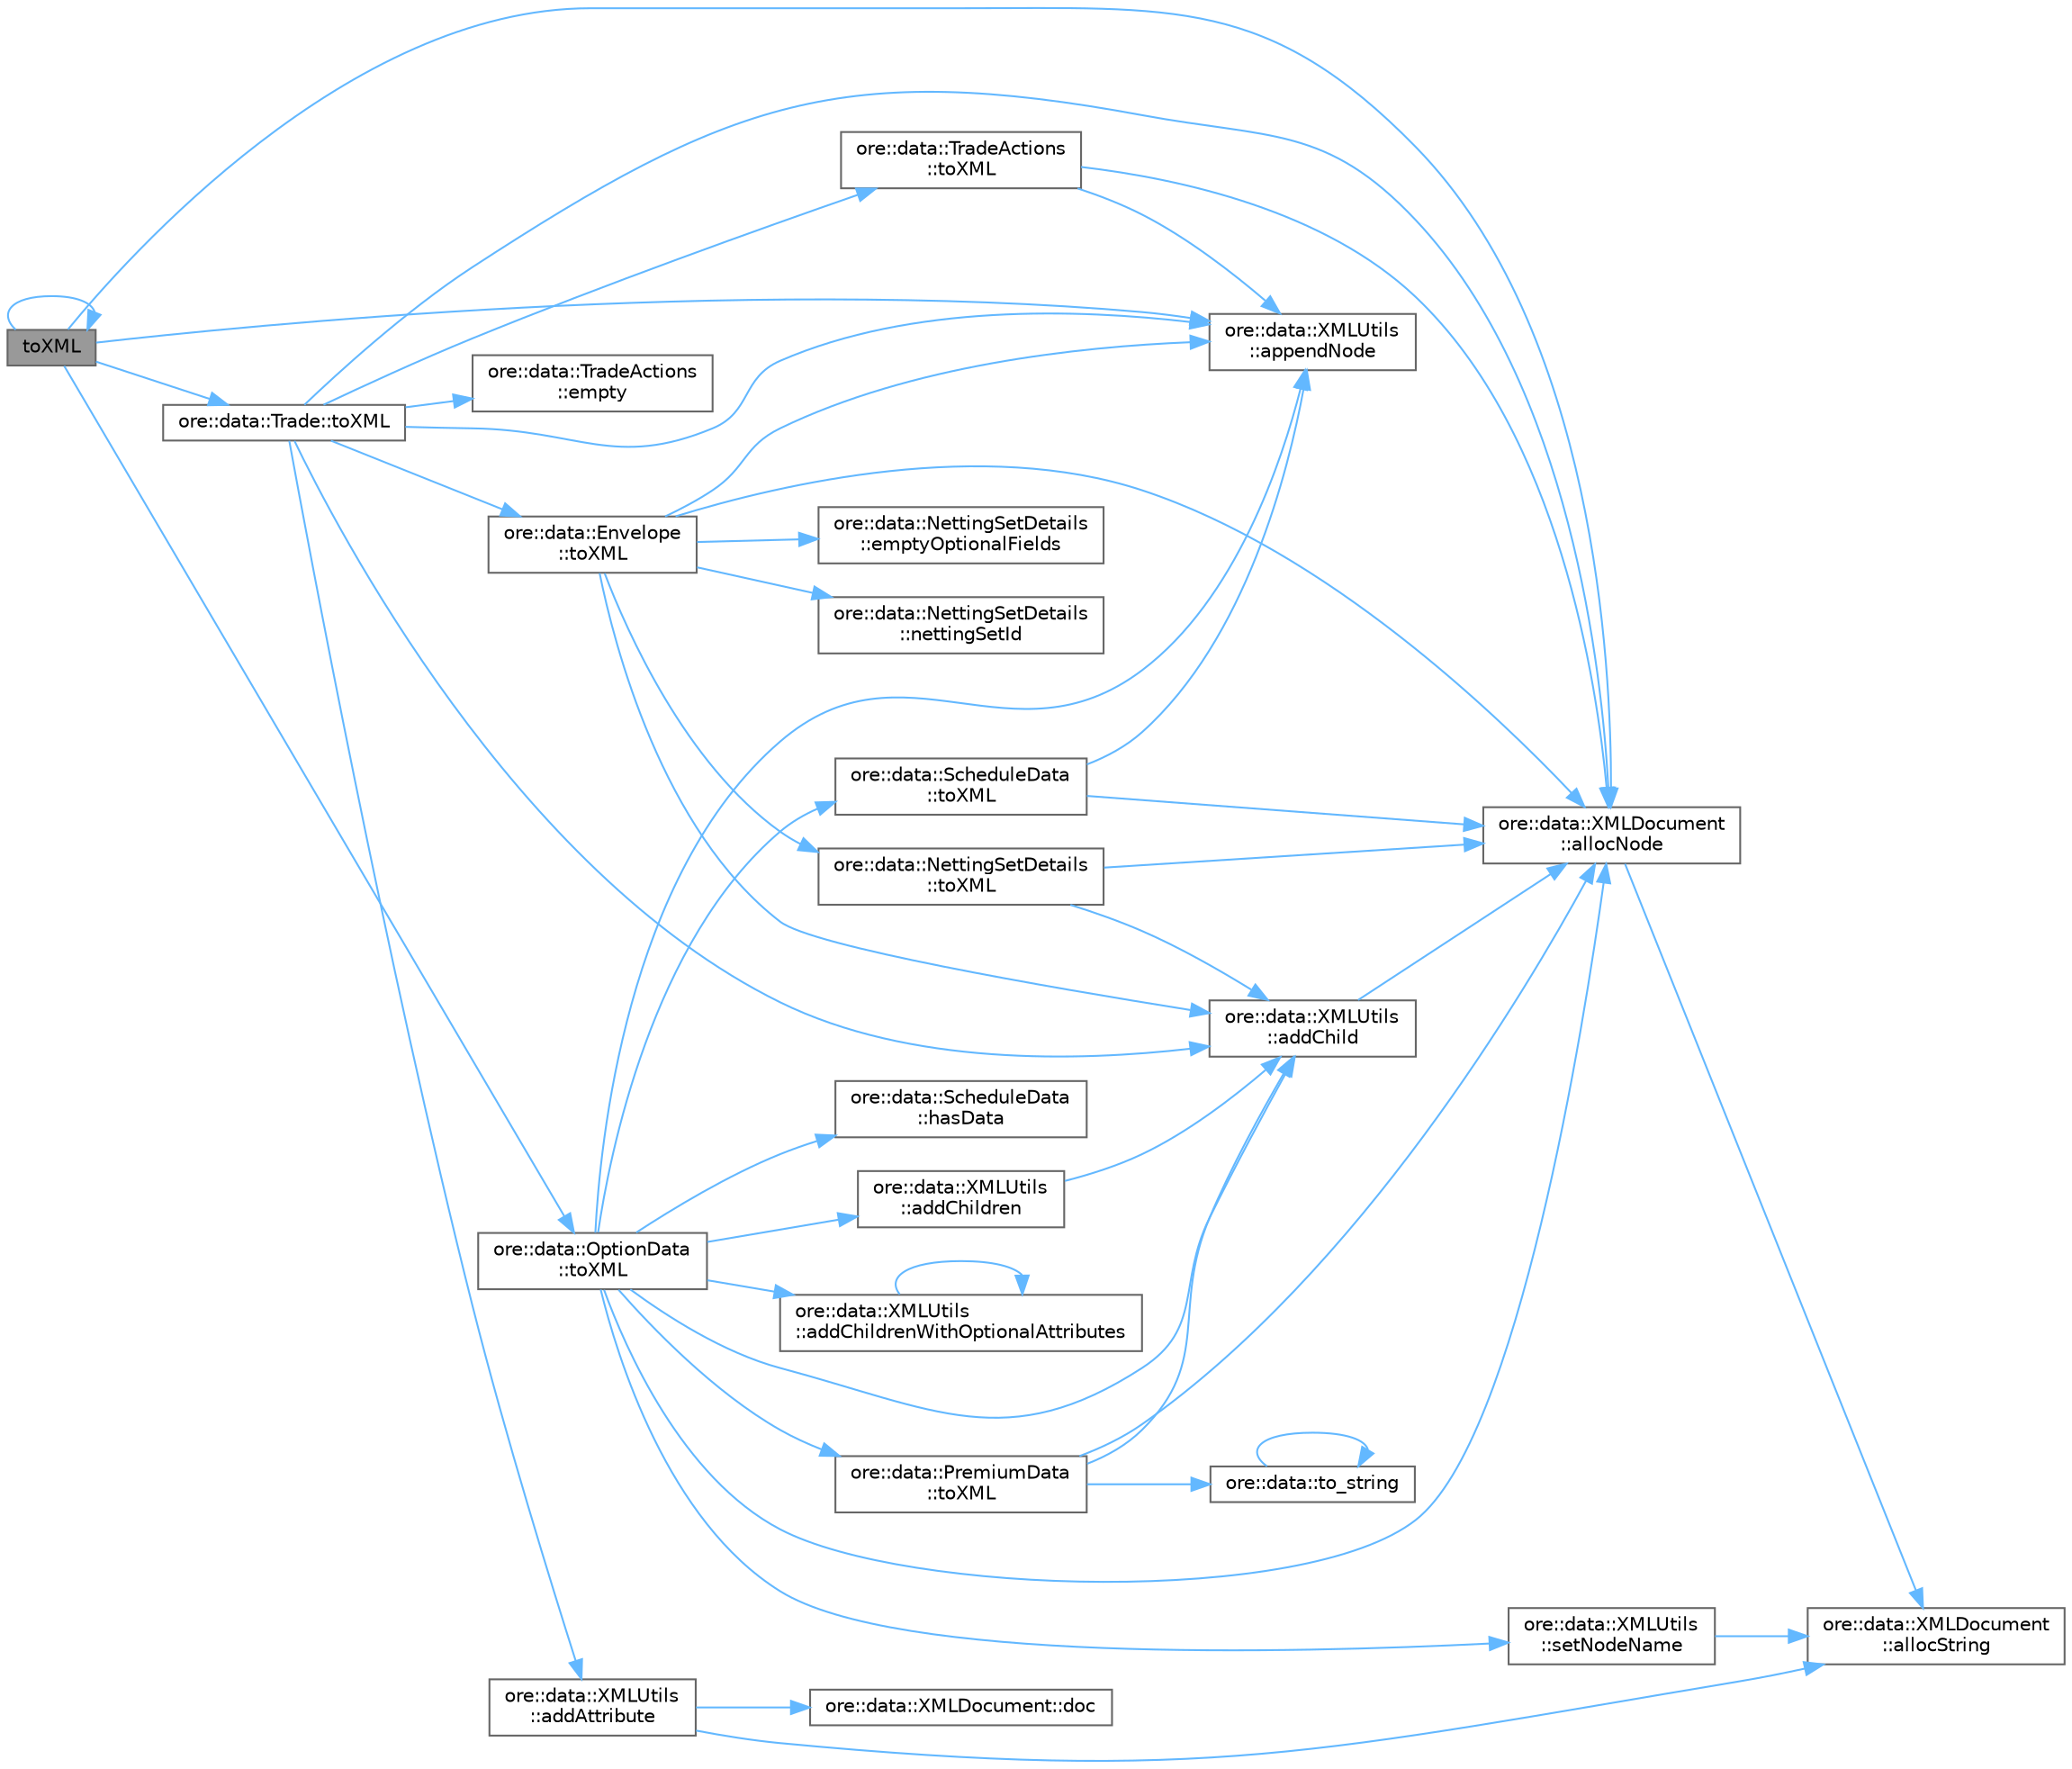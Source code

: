 digraph "toXML"
{
 // INTERACTIVE_SVG=YES
 // LATEX_PDF_SIZE
  bgcolor="transparent";
  edge [fontname=Helvetica,fontsize=10,labelfontname=Helvetica,labelfontsize=10];
  node [fontname=Helvetica,fontsize=10,shape=box,height=0.2,width=0.4];
  rankdir="LR";
  Node1 [label="toXML",height=0.2,width=0.4,color="gray40", fillcolor="grey60", style="filled", fontcolor="black",tooltip=" "];
  Node1 -> Node2 [color="steelblue1",style="solid"];
  Node2 [label="ore::data::XMLDocument\l::allocNode",height=0.2,width=0.4,color="grey40", fillcolor="white", style="filled",URL="$classore_1_1data_1_1_x_m_l_document.html#a8717c517803f0df2e693e3cadefeafd7",tooltip="util functions that wrap rapidxml"];
  Node2 -> Node3 [color="steelblue1",style="solid"];
  Node3 [label="ore::data::XMLDocument\l::allocString",height=0.2,width=0.4,color="grey40", fillcolor="white", style="filled",URL="$classore_1_1data_1_1_x_m_l_document.html#ae3474059e483990f3afea260096e5c90",tooltip=" "];
  Node1 -> Node4 [color="steelblue1",style="solid"];
  Node4 [label="ore::data::XMLUtils\l::appendNode",height=0.2,width=0.4,color="grey40", fillcolor="white", style="filled",URL="$classore_1_1data_1_1_x_m_l_utils.html#ae646b9cdf949a88f35c36c18bf90b370",tooltip=" "];
  Node1 -> Node1 [color="steelblue1",style="solid"];
  Node1 -> Node5 [color="steelblue1",style="solid"];
  Node5 [label="ore::data::OptionData\l::toXML",height=0.2,width=0.4,color="grey40", fillcolor="white", style="filled",URL="$classore_1_1data_1_1_option_data.html#a7efefb9270d6c4933e4c96de0771f17a",tooltip=" "];
  Node5 -> Node6 [color="steelblue1",style="solid"];
  Node6 [label="ore::data::XMLUtils\l::addChild",height=0.2,width=0.4,color="grey40", fillcolor="white", style="filled",URL="$classore_1_1data_1_1_x_m_l_utils.html#aced1fd4bd35df3642d8022301744b138",tooltip=" "];
  Node6 -> Node2 [color="steelblue1",style="solid"];
  Node5 -> Node7 [color="steelblue1",style="solid"];
  Node7 [label="ore::data::XMLUtils\l::addChildren",height=0.2,width=0.4,color="grey40", fillcolor="white", style="filled",URL="$classore_1_1data_1_1_x_m_l_utils.html#a29cd524fd4d9381e10c71939131fa4d4",tooltip=" "];
  Node7 -> Node6 [color="steelblue1",style="solid"];
  Node5 -> Node8 [color="steelblue1",style="solid"];
  Node8 [label="ore::data::XMLUtils\l::addChildrenWithOptionalAttributes",height=0.2,width=0.4,color="grey40", fillcolor="white", style="filled",URL="$classore_1_1data_1_1_x_m_l_utils.html#a60e5b2e453d4610d7ce2ff455d564404",tooltip=" "];
  Node8 -> Node8 [color="steelblue1",style="solid"];
  Node5 -> Node2 [color="steelblue1",style="solid"];
  Node5 -> Node4 [color="steelblue1",style="solid"];
  Node5 -> Node9 [color="steelblue1",style="solid"];
  Node9 [label="ore::data::ScheduleData\l::hasData",height=0.2,width=0.4,color="grey40", fillcolor="white", style="filled",URL="$classore_1_1data_1_1_schedule_data.html#a314b19ebe3b2ce78e9df49fee95c21dd",tooltip="Check if has any dates/rules/derived schedules."];
  Node5 -> Node10 [color="steelblue1",style="solid"];
  Node10 [label="ore::data::XMLUtils\l::setNodeName",height=0.2,width=0.4,color="grey40", fillcolor="white", style="filled",URL="$classore_1_1data_1_1_x_m_l_utils.html#ac1ace6a9e07990c65081057f2ecdf164",tooltip=" "];
  Node10 -> Node3 [color="steelblue1",style="solid"];
  Node5 -> Node11 [color="steelblue1",style="solid"];
  Node11 [label="ore::data::PremiumData\l::toXML",height=0.2,width=0.4,color="grey40", fillcolor="white", style="filled",URL="$classore_1_1data_1_1_premium_data.html#a7efefb9270d6c4933e4c96de0771f17a",tooltip=" "];
  Node11 -> Node6 [color="steelblue1",style="solid"];
  Node11 -> Node2 [color="steelblue1",style="solid"];
  Node11 -> Node12 [color="steelblue1",style="solid"];
  Node12 [label="ore::data::to_string",height=0.2,width=0.4,color="grey40", fillcolor="white", style="filled",URL="$namespaceore_1_1data.html#a86651dfeb5c18ee891f7a4734d8cf455",tooltip=" "];
  Node12 -> Node12 [color="steelblue1",style="solid"];
  Node5 -> Node13 [color="steelblue1",style="solid"];
  Node13 [label="ore::data::ScheduleData\l::toXML",height=0.2,width=0.4,color="grey40", fillcolor="white", style="filled",URL="$classore_1_1data_1_1_schedule_data.html#a7efefb9270d6c4933e4c96de0771f17a",tooltip=" "];
  Node13 -> Node2 [color="steelblue1",style="solid"];
  Node13 -> Node4 [color="steelblue1",style="solid"];
  Node1 -> Node14 [color="steelblue1",style="solid"];
  Node14 [label="ore::data::Trade::toXML",height=0.2,width=0.4,color="grey40", fillcolor="white", style="filled",URL="$classore_1_1data_1_1_trade.html#a7efefb9270d6c4933e4c96de0771f17a",tooltip=" "];
  Node14 -> Node15 [color="steelblue1",style="solid"];
  Node15 [label="ore::data::XMLUtils\l::addAttribute",height=0.2,width=0.4,color="grey40", fillcolor="white", style="filled",URL="$classore_1_1data_1_1_x_m_l_utils.html#a226c81c31def2ba2c853ca803d1fafc5",tooltip=" "];
  Node15 -> Node3 [color="steelblue1",style="solid"];
  Node15 -> Node16 [color="steelblue1",style="solid"];
  Node16 [label="ore::data::XMLDocument::doc",height=0.2,width=0.4,color="grey40", fillcolor="white", style="filled",URL="$classore_1_1data_1_1_x_m_l_document.html#a46d969cdb00bff64f3f4c0d2975a08d3",tooltip=" "];
  Node14 -> Node6 [color="steelblue1",style="solid"];
  Node14 -> Node2 [color="steelblue1",style="solid"];
  Node14 -> Node4 [color="steelblue1",style="solid"];
  Node14 -> Node17 [color="steelblue1",style="solid"];
  Node17 [label="ore::data::TradeActions\l::empty",height=0.2,width=0.4,color="grey40", fillcolor="white", style="filled",URL="$classore_1_1data_1_1_trade_actions.html#a644718bb2fb240de962dc3c9a1fdf0dc",tooltip="Returns true of this set of actions is empty."];
  Node14 -> Node18 [color="steelblue1",style="solid"];
  Node18 [label="ore::data::Envelope\l::toXML",height=0.2,width=0.4,color="grey40", fillcolor="white", style="filled",URL="$classore_1_1data_1_1_envelope.html#a7efefb9270d6c4933e4c96de0771f17a",tooltip=" "];
  Node18 -> Node6 [color="steelblue1",style="solid"];
  Node18 -> Node2 [color="steelblue1",style="solid"];
  Node18 -> Node4 [color="steelblue1",style="solid"];
  Node18 -> Node19 [color="steelblue1",style="solid"];
  Node19 [label="ore::data::NettingSetDetails\l::emptyOptionalFields",height=0.2,width=0.4,color="grey40", fillcolor="white", style="filled",URL="$classore_1_1data_1_1_netting_set_details.html#ab87072d461177abcb48735d002150bfb",tooltip=" "];
  Node18 -> Node20 [color="steelblue1",style="solid"];
  Node20 [label="ore::data::NettingSetDetails\l::nettingSetId",height=0.2,width=0.4,color="grey40", fillcolor="white", style="filled",URL="$classore_1_1data_1_1_netting_set_details.html#a9bf8e40febad0782c5855488041ecfd7",tooltip=" "];
  Node18 -> Node21 [color="steelblue1",style="solid"];
  Node21 [label="ore::data::NettingSetDetails\l::toXML",height=0.2,width=0.4,color="grey40", fillcolor="white", style="filled",URL="$classore_1_1data_1_1_netting_set_details.html#a7efefb9270d6c4933e4c96de0771f17a",tooltip=" "];
  Node21 -> Node6 [color="steelblue1",style="solid"];
  Node21 -> Node2 [color="steelblue1",style="solid"];
  Node14 -> Node22 [color="steelblue1",style="solid"];
  Node22 [label="ore::data::TradeActions\l::toXML",height=0.2,width=0.4,color="grey40", fillcolor="white", style="filled",URL="$classore_1_1data_1_1_trade_actions.html#a7efefb9270d6c4933e4c96de0771f17a",tooltip=" "];
  Node22 -> Node2 [color="steelblue1",style="solid"];
  Node22 -> Node4 [color="steelblue1",style="solid"];
}
